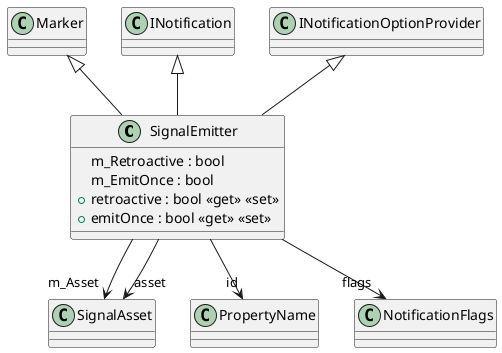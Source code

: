 @startuml
class SignalEmitter {
    m_Retroactive : bool
    m_EmitOnce : bool
    + retroactive : bool <<get>> <<set>>
    + emitOnce : bool <<get>> <<set>>
}
Marker <|-- SignalEmitter
INotification <|-- SignalEmitter
INotificationOptionProvider <|-- SignalEmitter
SignalEmitter --> "m_Asset" SignalAsset
SignalEmitter --> "asset" SignalAsset
SignalEmitter --> "id" PropertyName
SignalEmitter --> "flags" NotificationFlags
@enduml
